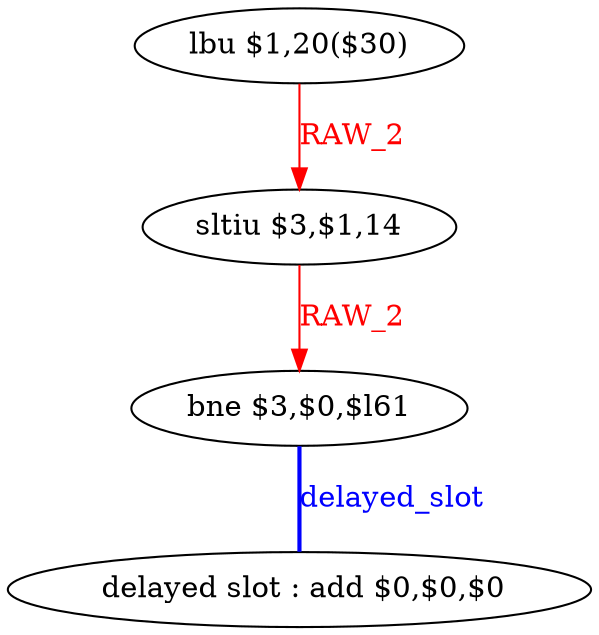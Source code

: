 digraph G1 {
node [shape = ellipse];
i3 [label = " delayed slot : add $0,$0,$0"] ;
i2 ->  i3 [style = bold, dir= none, fontcolor = blue, color = blue, label= "delayed_slot"];
i2 [label = "bne $3,$0,$l61"] ;
i0 [label = "lbu $1,20($30)"] ;
i0 ->  i1 [color = red, fontcolor = red, label= "RAW_2"];
i1 [label = "sltiu $3,$1,14"] ;
i1 ->  i2 [color = red, fontcolor = red, label= "RAW_2"];
}
